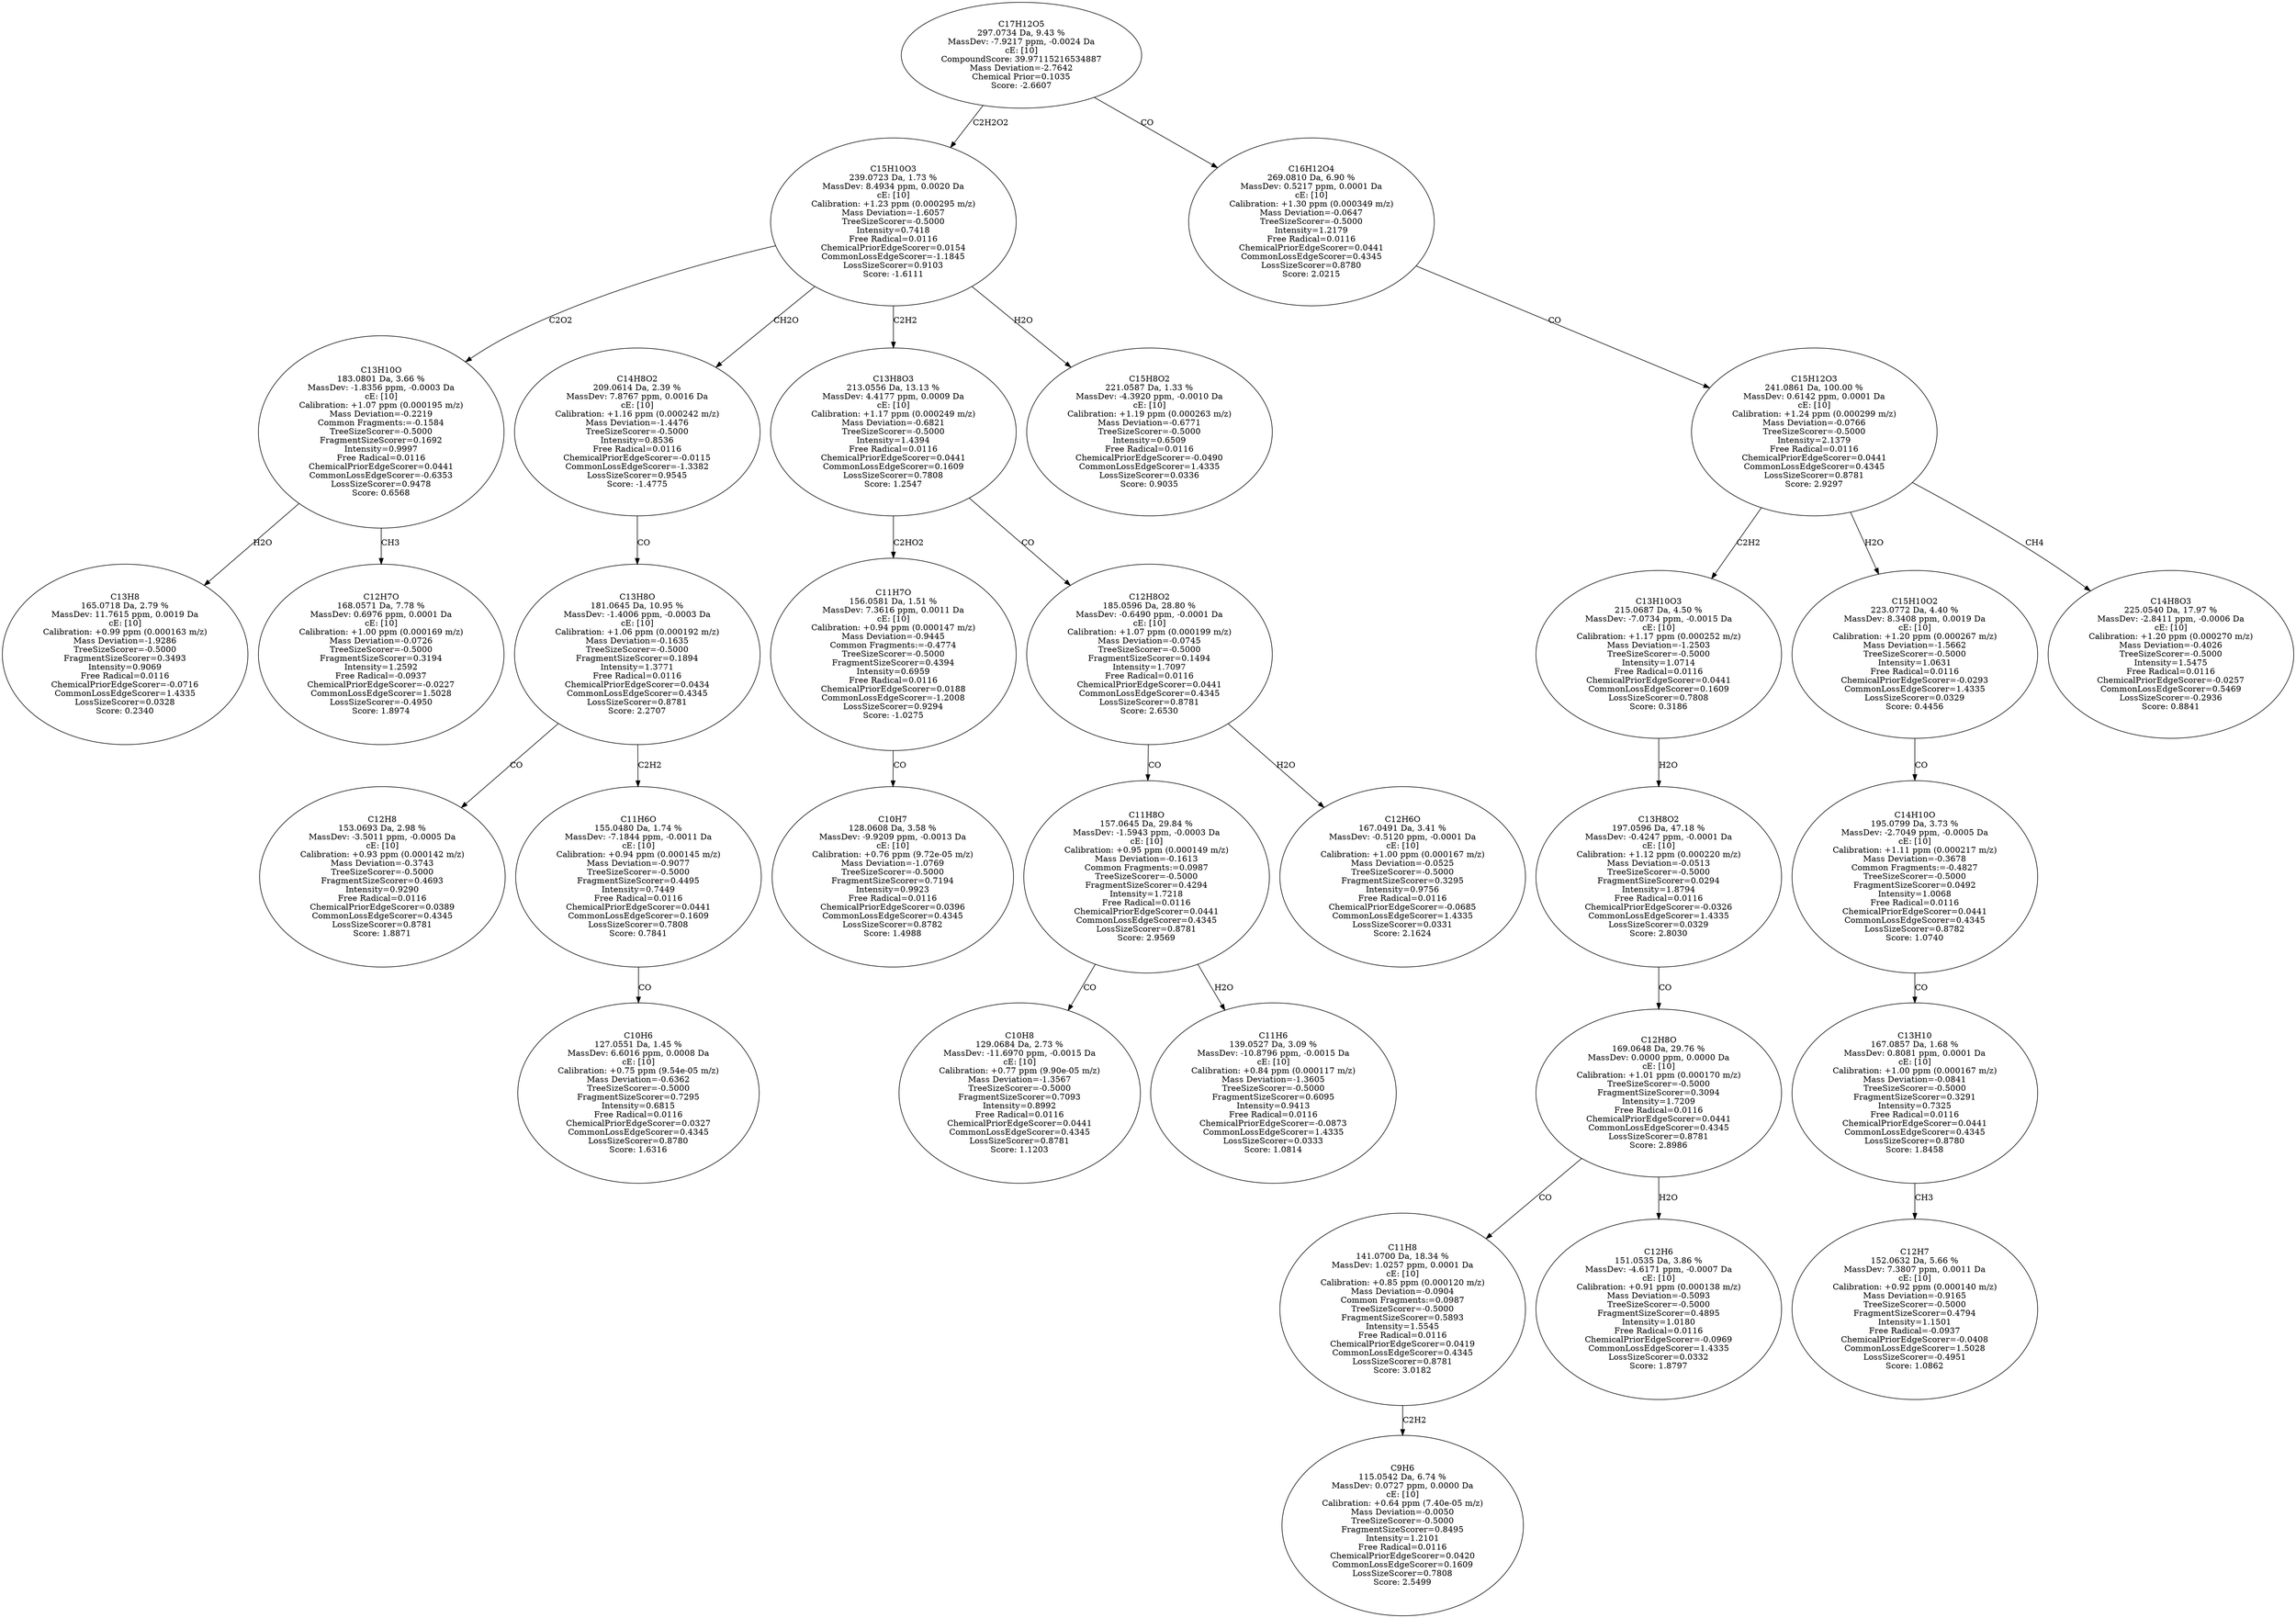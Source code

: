 strict digraph {
v1 [label="C13H8\n165.0718 Da, 2.79 %\nMassDev: 11.7615 ppm, 0.0019 Da\ncE: [10]\nCalibration: +0.99 ppm (0.000163 m/z)\nMass Deviation=-1.9286\nTreeSizeScorer=-0.5000\nFragmentSizeScorer=0.3493\nIntensity=0.9069\nFree Radical=0.0116\nChemicalPriorEdgeScorer=-0.0716\nCommonLossEdgeScorer=1.4335\nLossSizeScorer=0.0328\nScore: 0.2340"];
v2 [label="C12H7O\n168.0571 Da, 7.78 %\nMassDev: 0.6976 ppm, 0.0001 Da\ncE: [10]\nCalibration: +1.00 ppm (0.000169 m/z)\nMass Deviation=-0.0726\nTreeSizeScorer=-0.5000\nFragmentSizeScorer=0.3194\nIntensity=1.2592\nFree Radical=-0.0937\nChemicalPriorEdgeScorer=-0.0227\nCommonLossEdgeScorer=1.5028\nLossSizeScorer=-0.4950\nScore: 1.8974"];
v3 [label="C13H10O\n183.0801 Da, 3.66 %\nMassDev: -1.8356 ppm, -0.0003 Da\ncE: [10]\nCalibration: +1.07 ppm (0.000195 m/z)\nMass Deviation=-0.2219\nCommon Fragments:=-0.1584\nTreeSizeScorer=-0.5000\nFragmentSizeScorer=0.1692\nIntensity=0.9997\nFree Radical=0.0116\nChemicalPriorEdgeScorer=0.0441\nCommonLossEdgeScorer=-0.6353\nLossSizeScorer=0.9478\nScore: 0.6568"];
v4 [label="C12H8\n153.0693 Da, 2.98 %\nMassDev: -3.5011 ppm, -0.0005 Da\ncE: [10]\nCalibration: +0.93 ppm (0.000142 m/z)\nMass Deviation=-0.3743\nTreeSizeScorer=-0.5000\nFragmentSizeScorer=0.4693\nIntensity=0.9290\nFree Radical=0.0116\nChemicalPriorEdgeScorer=0.0389\nCommonLossEdgeScorer=0.4345\nLossSizeScorer=0.8781\nScore: 1.8871"];
v5 [label="C10H6\n127.0551 Da, 1.45 %\nMassDev: 6.6016 ppm, 0.0008 Da\ncE: [10]\nCalibration: +0.75 ppm (9.54e-05 m/z)\nMass Deviation=-0.6362\nTreeSizeScorer=-0.5000\nFragmentSizeScorer=0.7295\nIntensity=0.6815\nFree Radical=0.0116\nChemicalPriorEdgeScorer=0.0327\nCommonLossEdgeScorer=0.4345\nLossSizeScorer=0.8780\nScore: 1.6316"];
v6 [label="C11H6O\n155.0480 Da, 1.74 %\nMassDev: -7.1844 ppm, -0.0011 Da\ncE: [10]\nCalibration: +0.94 ppm (0.000145 m/z)\nMass Deviation=-0.9077\nTreeSizeScorer=-0.5000\nFragmentSizeScorer=0.4495\nIntensity=0.7449\nFree Radical=0.0116\nChemicalPriorEdgeScorer=0.0441\nCommonLossEdgeScorer=0.1609\nLossSizeScorer=0.7808\nScore: 0.7841"];
v7 [label="C13H8O\n181.0645 Da, 10.95 %\nMassDev: -1.4006 ppm, -0.0003 Da\ncE: [10]\nCalibration: +1.06 ppm (0.000192 m/z)\nMass Deviation=-0.1635\nTreeSizeScorer=-0.5000\nFragmentSizeScorer=0.1894\nIntensity=1.3771\nFree Radical=0.0116\nChemicalPriorEdgeScorer=0.0434\nCommonLossEdgeScorer=0.4345\nLossSizeScorer=0.8781\nScore: 2.2707"];
v8 [label="C14H8O2\n209.0614 Da, 2.39 %\nMassDev: 7.8767 ppm, 0.0016 Da\ncE: [10]\nCalibration: +1.16 ppm (0.000242 m/z)\nMass Deviation=-1.4476\nTreeSizeScorer=-0.5000\nIntensity=0.8536\nFree Radical=0.0116\nChemicalPriorEdgeScorer=-0.0115\nCommonLossEdgeScorer=-1.3382\nLossSizeScorer=0.9545\nScore: -1.4775"];
v9 [label="C10H7\n128.0608 Da, 3.58 %\nMassDev: -9.9209 ppm, -0.0013 Da\ncE: [10]\nCalibration: +0.76 ppm (9.72e-05 m/z)\nMass Deviation=-1.0769\nTreeSizeScorer=-0.5000\nFragmentSizeScorer=0.7194\nIntensity=0.9923\nFree Radical=0.0116\nChemicalPriorEdgeScorer=0.0396\nCommonLossEdgeScorer=0.4345\nLossSizeScorer=0.8782\nScore: 1.4988"];
v10 [label="C11H7O\n156.0581 Da, 1.51 %\nMassDev: 7.3616 ppm, 0.0011 Da\ncE: [10]\nCalibration: +0.94 ppm (0.000147 m/z)\nMass Deviation=-0.9445\nCommon Fragments:=-0.4774\nTreeSizeScorer=-0.5000\nFragmentSizeScorer=0.4394\nIntensity=0.6959\nFree Radical=0.0116\nChemicalPriorEdgeScorer=0.0188\nCommonLossEdgeScorer=-1.2008\nLossSizeScorer=0.9294\nScore: -1.0275"];
v11 [label="C10H8\n129.0684 Da, 2.73 %\nMassDev: -11.6970 ppm, -0.0015 Da\ncE: [10]\nCalibration: +0.77 ppm (9.90e-05 m/z)\nMass Deviation=-1.3567\nTreeSizeScorer=-0.5000\nFragmentSizeScorer=0.7093\nIntensity=0.8992\nFree Radical=0.0116\nChemicalPriorEdgeScorer=0.0441\nCommonLossEdgeScorer=0.4345\nLossSizeScorer=0.8781\nScore: 1.1203"];
v12 [label="C11H6\n139.0527 Da, 3.09 %\nMassDev: -10.8796 ppm, -0.0015 Da\ncE: [10]\nCalibration: +0.84 ppm (0.000117 m/z)\nMass Deviation=-1.3605\nTreeSizeScorer=-0.5000\nFragmentSizeScorer=0.6095\nIntensity=0.9413\nFree Radical=0.0116\nChemicalPriorEdgeScorer=-0.0873\nCommonLossEdgeScorer=1.4335\nLossSizeScorer=0.0333\nScore: 1.0814"];
v13 [label="C11H8O\n157.0645 Da, 29.84 %\nMassDev: -1.5943 ppm, -0.0003 Da\ncE: [10]\nCalibration: +0.95 ppm (0.000149 m/z)\nMass Deviation=-0.1613\nCommon Fragments:=0.0987\nTreeSizeScorer=-0.5000\nFragmentSizeScorer=0.4294\nIntensity=1.7218\nFree Radical=0.0116\nChemicalPriorEdgeScorer=0.0441\nCommonLossEdgeScorer=0.4345\nLossSizeScorer=0.8781\nScore: 2.9569"];
v14 [label="C12H6O\n167.0491 Da, 3.41 %\nMassDev: -0.5120 ppm, -0.0001 Da\ncE: [10]\nCalibration: +1.00 ppm (0.000167 m/z)\nMass Deviation=-0.0525\nTreeSizeScorer=-0.5000\nFragmentSizeScorer=0.3295\nIntensity=0.9756\nFree Radical=0.0116\nChemicalPriorEdgeScorer=-0.0685\nCommonLossEdgeScorer=1.4335\nLossSizeScorer=0.0331\nScore: 2.1624"];
v15 [label="C12H8O2\n185.0596 Da, 28.80 %\nMassDev: -0.6490 ppm, -0.0001 Da\ncE: [10]\nCalibration: +1.07 ppm (0.000199 m/z)\nMass Deviation=-0.0745\nTreeSizeScorer=-0.5000\nFragmentSizeScorer=0.1494\nIntensity=1.7097\nFree Radical=0.0116\nChemicalPriorEdgeScorer=0.0441\nCommonLossEdgeScorer=0.4345\nLossSizeScorer=0.8781\nScore: 2.6530"];
v16 [label="C13H8O3\n213.0556 Da, 13.13 %\nMassDev: 4.4177 ppm, 0.0009 Da\ncE: [10]\nCalibration: +1.17 ppm (0.000249 m/z)\nMass Deviation=-0.6821\nTreeSizeScorer=-0.5000\nIntensity=1.4394\nFree Radical=0.0116\nChemicalPriorEdgeScorer=0.0441\nCommonLossEdgeScorer=0.1609\nLossSizeScorer=0.7808\nScore: 1.2547"];
v17 [label="C15H8O2\n221.0587 Da, 1.33 %\nMassDev: -4.3920 ppm, -0.0010 Da\ncE: [10]\nCalibration: +1.19 ppm (0.000263 m/z)\nMass Deviation=-0.6771\nTreeSizeScorer=-0.5000\nIntensity=0.6509\nFree Radical=0.0116\nChemicalPriorEdgeScorer=-0.0490\nCommonLossEdgeScorer=1.4335\nLossSizeScorer=0.0336\nScore: 0.9035"];
v18 [label="C15H10O3\n239.0723 Da, 1.73 %\nMassDev: 8.4934 ppm, 0.0020 Da\ncE: [10]\nCalibration: +1.23 ppm (0.000295 m/z)\nMass Deviation=-1.6057\nTreeSizeScorer=-0.5000\nIntensity=0.7418\nFree Radical=0.0116\nChemicalPriorEdgeScorer=0.0154\nCommonLossEdgeScorer=-1.1845\nLossSizeScorer=0.9103\nScore: -1.6111"];
v19 [label="C9H6\n115.0542 Da, 6.74 %\nMassDev: 0.0727 ppm, 0.0000 Da\ncE: [10]\nCalibration: +0.64 ppm (7.40e-05 m/z)\nMass Deviation=-0.0050\nTreeSizeScorer=-0.5000\nFragmentSizeScorer=0.8495\nIntensity=1.2101\nFree Radical=0.0116\nChemicalPriorEdgeScorer=0.0420\nCommonLossEdgeScorer=0.1609\nLossSizeScorer=0.7808\nScore: 2.5499"];
v20 [label="C11H8\n141.0700 Da, 18.34 %\nMassDev: 1.0257 ppm, 0.0001 Da\ncE: [10]\nCalibration: +0.85 ppm (0.000120 m/z)\nMass Deviation=-0.0904\nCommon Fragments:=0.0987\nTreeSizeScorer=-0.5000\nFragmentSizeScorer=0.5893\nIntensity=1.5545\nFree Radical=0.0116\nChemicalPriorEdgeScorer=0.0419\nCommonLossEdgeScorer=0.4345\nLossSizeScorer=0.8781\nScore: 3.0182"];
v21 [label="C12H6\n151.0535 Da, 3.86 %\nMassDev: -4.6171 ppm, -0.0007 Da\ncE: [10]\nCalibration: +0.91 ppm (0.000138 m/z)\nMass Deviation=-0.5093\nTreeSizeScorer=-0.5000\nFragmentSizeScorer=0.4895\nIntensity=1.0180\nFree Radical=0.0116\nChemicalPriorEdgeScorer=-0.0969\nCommonLossEdgeScorer=1.4335\nLossSizeScorer=0.0332\nScore: 1.8797"];
v22 [label="C12H8O\n169.0648 Da, 29.76 %\nMassDev: 0.0000 ppm, 0.0000 Da\ncE: [10]\nCalibration: +1.01 ppm (0.000170 m/z)\nTreeSizeScorer=-0.5000\nFragmentSizeScorer=0.3094\nIntensity=1.7209\nFree Radical=0.0116\nChemicalPriorEdgeScorer=0.0441\nCommonLossEdgeScorer=0.4345\nLossSizeScorer=0.8781\nScore: 2.8986"];
v23 [label="C13H8O2\n197.0596 Da, 47.18 %\nMassDev: -0.4247 ppm, -0.0001 Da\ncE: [10]\nCalibration: +1.12 ppm (0.000220 m/z)\nMass Deviation=-0.0513\nTreeSizeScorer=-0.5000\nFragmentSizeScorer=0.0294\nIntensity=1.8794\nFree Radical=0.0116\nChemicalPriorEdgeScorer=-0.0326\nCommonLossEdgeScorer=1.4335\nLossSizeScorer=0.0329\nScore: 2.8030"];
v24 [label="C13H10O3\n215.0687 Da, 4.50 %\nMassDev: -7.0734 ppm, -0.0015 Da\ncE: [10]\nCalibration: +1.17 ppm (0.000252 m/z)\nMass Deviation=-1.2503\nTreeSizeScorer=-0.5000\nIntensity=1.0714\nFree Radical=0.0116\nChemicalPriorEdgeScorer=0.0441\nCommonLossEdgeScorer=0.1609\nLossSizeScorer=0.7808\nScore: 0.3186"];
v25 [label="C12H7\n152.0632 Da, 5.66 %\nMassDev: 7.3807 ppm, 0.0011 Da\ncE: [10]\nCalibration: +0.92 ppm (0.000140 m/z)\nMass Deviation=-0.9165\nTreeSizeScorer=-0.5000\nFragmentSizeScorer=0.4794\nIntensity=1.1501\nFree Radical=-0.0937\nChemicalPriorEdgeScorer=-0.0408\nCommonLossEdgeScorer=1.5028\nLossSizeScorer=-0.4951\nScore: 1.0862"];
v26 [label="C13H10\n167.0857 Da, 1.68 %\nMassDev: 0.8081 ppm, 0.0001 Da\ncE: [10]\nCalibration: +1.00 ppm (0.000167 m/z)\nMass Deviation=-0.0841\nTreeSizeScorer=-0.5000\nFragmentSizeScorer=0.3291\nIntensity=0.7325\nFree Radical=0.0116\nChemicalPriorEdgeScorer=0.0441\nCommonLossEdgeScorer=0.4345\nLossSizeScorer=0.8780\nScore: 1.8458"];
v27 [label="C14H10O\n195.0799 Da, 3.73 %\nMassDev: -2.7049 ppm, -0.0005 Da\ncE: [10]\nCalibration: +1.11 ppm (0.000217 m/z)\nMass Deviation=-0.3678\nCommon Fragments:=-0.4827\nTreeSizeScorer=-0.5000\nFragmentSizeScorer=0.0492\nIntensity=1.0068\nFree Radical=0.0116\nChemicalPriorEdgeScorer=0.0441\nCommonLossEdgeScorer=0.4345\nLossSizeScorer=0.8782\nScore: 1.0740"];
v28 [label="C15H10O2\n223.0772 Da, 4.40 %\nMassDev: 8.3408 ppm, 0.0019 Da\ncE: [10]\nCalibration: +1.20 ppm (0.000267 m/z)\nMass Deviation=-1.5662\nTreeSizeScorer=-0.5000\nIntensity=1.0631\nFree Radical=0.0116\nChemicalPriorEdgeScorer=-0.0293\nCommonLossEdgeScorer=1.4335\nLossSizeScorer=0.0329\nScore: 0.4456"];
v29 [label="C14H8O3\n225.0540 Da, 17.97 %\nMassDev: -2.8411 ppm, -0.0006 Da\ncE: [10]\nCalibration: +1.20 ppm (0.000270 m/z)\nMass Deviation=-0.4026\nTreeSizeScorer=-0.5000\nIntensity=1.5475\nFree Radical=0.0116\nChemicalPriorEdgeScorer=-0.0257\nCommonLossEdgeScorer=0.5469\nLossSizeScorer=-0.2936\nScore: 0.8841"];
v30 [label="C15H12O3\n241.0861 Da, 100.00 %\nMassDev: 0.6142 ppm, 0.0001 Da\ncE: [10]\nCalibration: +1.24 ppm (0.000299 m/z)\nMass Deviation=-0.0766\nTreeSizeScorer=-0.5000\nIntensity=2.1379\nFree Radical=0.0116\nChemicalPriorEdgeScorer=0.0441\nCommonLossEdgeScorer=0.4345\nLossSizeScorer=0.8781\nScore: 2.9297"];
v31 [label="C16H12O4\n269.0810 Da, 6.90 %\nMassDev: 0.5217 ppm, 0.0001 Da\ncE: [10]\nCalibration: +1.30 ppm (0.000349 m/z)\nMass Deviation=-0.0647\nTreeSizeScorer=-0.5000\nIntensity=1.2179\nFree Radical=0.0116\nChemicalPriorEdgeScorer=0.0441\nCommonLossEdgeScorer=0.4345\nLossSizeScorer=0.8780\nScore: 2.0215"];
v32 [label="C17H12O5\n297.0734 Da, 9.43 %\nMassDev: -7.9217 ppm, -0.0024 Da\ncE: [10]\nCompoundScore: 39.97115216534887\nMass Deviation=-2.7642\nChemical Prior=0.1035\nScore: -2.6607"];
v3 -> v1 [label="H2O"];
v3 -> v2 [label="CH3"];
v18 -> v3 [label="C2O2"];
v7 -> v4 [label="CO"];
v6 -> v5 [label="CO"];
v7 -> v6 [label="C2H2"];
v8 -> v7 [label="CO"];
v18 -> v8 [label="CH2O"];
v10 -> v9 [label="CO"];
v16 -> v10 [label="C2HO2"];
v13 -> v11 [label="CO"];
v13 -> v12 [label="H2O"];
v15 -> v13 [label="CO"];
v15 -> v14 [label="H2O"];
v16 -> v15 [label="CO"];
v18 -> v16 [label="C2H2"];
v18 -> v17 [label="H2O"];
v32 -> v18 [label="C2H2O2"];
v20 -> v19 [label="C2H2"];
v22 -> v20 [label="CO"];
v22 -> v21 [label="H2O"];
v23 -> v22 [label="CO"];
v24 -> v23 [label="H2O"];
v30 -> v24 [label="C2H2"];
v26 -> v25 [label="CH3"];
v27 -> v26 [label="CO"];
v28 -> v27 [label="CO"];
v30 -> v28 [label="H2O"];
v30 -> v29 [label="CH4"];
v31 -> v30 [label="CO"];
v32 -> v31 [label="CO"];
}